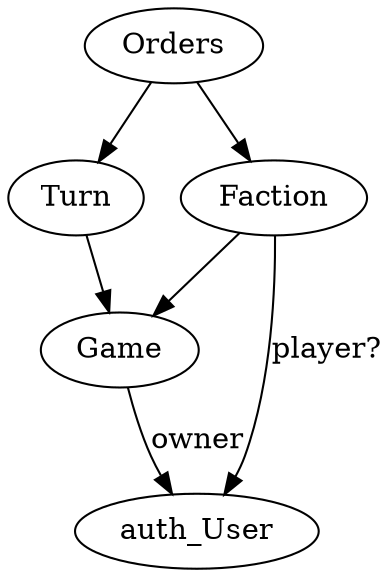 digraph game_models {
Game -> auth_User [label="owner"];
Turn -> Game;
Faction -> Game;
Faction  -> auth_User [label="player?"];

Orders -> Faction; Orders -> Turn;
}
